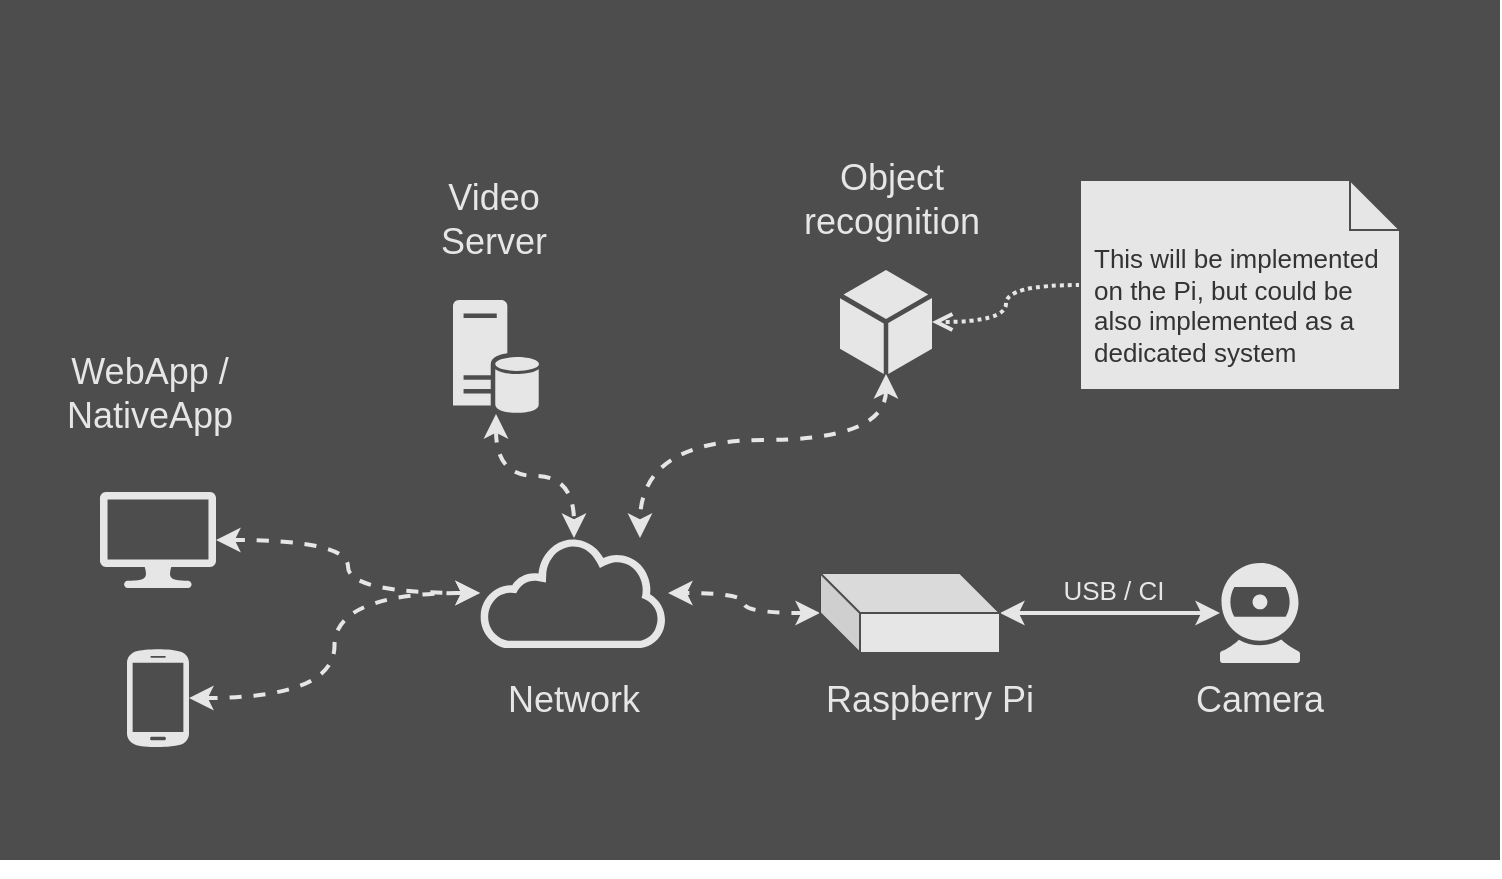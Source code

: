 <mxfile>
    <diagram id="pIp6SBJVEGqWL6IAG85h" name="Page-1">
        <mxGraphModel dx="999" dy="810" grid="1" gridSize="10" guides="1" tooltips="1" connect="1" arrows="1" fold="1" page="1" pageScale="1" pageWidth="1200" pageHeight="1920" math="0" shadow="0">
            <root>
                <mxCell id="0"/>
                <mxCell id="1" parent="0"/>
                <mxCell id="30" value="" style="rounded=0;whiteSpace=wrap;html=1;gradientColor=none;fontSize=13;strokeColor=none;fillColor=#4D4D4D;" parent="1" vertex="1">
                    <mxGeometry x="160" y="10" width="750" height="430" as="geometry"/>
                </mxCell>
                <mxCell id="21" style="edgeStyle=orthogonalEdgeStyle;curved=1;rounded=0;orthogonalLoop=1;jettySize=auto;html=1;startArrow=classic;startFill=1;strokeColor=#E6E6E6;strokeWidth=2;fontSize=18;dashed=1;" parent="1" source="3" target="19" edge="1">
                    <mxGeometry relative="1" as="geometry"/>
                </mxCell>
                <mxCell id="3" value="" style="pointerEvents=1;shadow=0;dashed=0;html=1;strokeColor=none;labelPosition=center;verticalLabelPosition=bottom;verticalAlign=top;outlineConnect=0;align=center;shape=mxgraph.office.devices.lcd_monitor;fillColor=#E6E6E6;" parent="1" vertex="1">
                    <mxGeometry x="210" y="256" width="58" height="48" as="geometry"/>
                </mxCell>
                <mxCell id="20" style="edgeStyle=orthogonalEdgeStyle;curved=1;rounded=0;orthogonalLoop=1;jettySize=auto;html=1;startArrow=classic;startFill=1;strokeColor=#E6E6E6;strokeWidth=2;fontSize=18;dashed=1;" parent="1" source="4" target="19" edge="1">
                    <mxGeometry relative="1" as="geometry"/>
                </mxCell>
                <mxCell id="4" value="" style="pointerEvents=1;shadow=0;dashed=0;html=1;strokeColor=none;labelPosition=center;verticalLabelPosition=bottom;verticalAlign=top;outlineConnect=0;align=center;shape=mxgraph.office.devices.cell_phone_android_standalone;fillColor=#E6E6E6;" parent="1" vertex="1">
                    <mxGeometry x="223.5" y="334" width="31" height="50" as="geometry"/>
                </mxCell>
                <mxCell id="5" value="" style="pointerEvents=1;shadow=0;dashed=0;html=1;strokeColor=none;labelPosition=center;verticalLabelPosition=bottom;verticalAlign=top;outlineConnect=0;align=center;shape=mxgraph.office.devices.webcam;fillColor=#E6E6E6;" parent="1" vertex="1">
                    <mxGeometry x="770" y="291.5" width="40" height="50" as="geometry"/>
                </mxCell>
                <mxCell id="18" style="edgeStyle=orthogonalEdgeStyle;curved=1;rounded=0;orthogonalLoop=1;jettySize=auto;html=1;startArrow=classic;startFill=1;strokeColor=#E6E6E6;strokeWidth=2;fontSize=18;" parent="1" source="6" target="5" edge="1">
                    <mxGeometry relative="1" as="geometry"/>
                </mxCell>
                <mxCell id="23" style="edgeStyle=orthogonalEdgeStyle;curved=1;rounded=0;orthogonalLoop=1;jettySize=auto;html=1;dashed=1;startArrow=classic;startFill=1;strokeColor=#E6E6E6;strokeWidth=2;fontSize=18;" parent="1" source="6" target="19" edge="1">
                    <mxGeometry relative="1" as="geometry"/>
                </mxCell>
                <mxCell id="6" value="" style="shape=cube;whiteSpace=wrap;html=1;boundedLbl=1;backgroundOutline=1;darkOpacity=0.05;darkOpacity2=0.1;fillColor=#E6E6E6;gradientColor=none;strokeColor=#4D4D4D;" parent="1" vertex="1">
                    <mxGeometry x="570" y="296.5" width="90" height="40" as="geometry"/>
                </mxCell>
                <mxCell id="22" style="edgeStyle=orthogonalEdgeStyle;curved=1;rounded=0;orthogonalLoop=1;jettySize=auto;html=1;dashed=1;startArrow=classic;startFill=1;strokeColor=#E6E6E6;strokeWidth=2;fontSize=18;" parent="1" source="7" target="19" edge="1">
                    <mxGeometry relative="1" as="geometry"/>
                </mxCell>
                <mxCell id="7" value="" style="shadow=0;dashed=0;html=1;strokeColor=none;labelPosition=center;verticalLabelPosition=bottom;verticalAlign=top;outlineConnect=0;align=center;shape=mxgraph.office.databases.database_server;fillColor=#E6E6E6;" parent="1" vertex="1">
                    <mxGeometry x="386.5" y="160" width="43" height="57" as="geometry"/>
                </mxCell>
                <mxCell id="8" value="Raspberry Pi" style="text;html=1;strokeColor=none;fillColor=none;align=center;verticalAlign=middle;whiteSpace=wrap;rounded=0;fontSize=18;fontColor=#E6E6E6;" parent="1" vertex="1">
                    <mxGeometry x="570" y="350" width="110" height="20" as="geometry"/>
                </mxCell>
                <mxCell id="9" value="Video&lt;br&gt;Server" style="text;html=1;strokeColor=none;fillColor=none;align=center;verticalAlign=middle;whiteSpace=wrap;rounded=0;fontSize=18;fontColor=#E6E6E6;" parent="1" vertex="1">
                    <mxGeometry x="386.5" y="110" width="40" height="20" as="geometry"/>
                </mxCell>
                <mxCell id="10" value="Camera" style="text;html=1;strokeColor=none;fillColor=none;align=center;verticalAlign=middle;whiteSpace=wrap;rounded=0;fontSize=18;fontColor=#E6E6E6;" parent="1" vertex="1">
                    <mxGeometry x="770" y="350" width="40" height="20" as="geometry"/>
                </mxCell>
                <mxCell id="16" value="WebApp / NativeApp" style="text;html=1;strokeColor=none;fillColor=none;align=center;verticalAlign=middle;whiteSpace=wrap;rounded=0;fontSize=18;fontColor=#E6E6E6;" parent="1" vertex="1">
                    <mxGeometry x="214.5" y="197" width="40" height="20" as="geometry"/>
                </mxCell>
                <mxCell id="19" value="" style="pointerEvents=1;shadow=0;dashed=0;html=1;strokeColor=none;labelPosition=center;verticalLabelPosition=bottom;outlineConnect=0;verticalAlign=top;align=center;shape=mxgraph.office.clouds.cloud;fontSize=18;fillColor=#E6E6E6;" parent="1" vertex="1">
                    <mxGeometry x="400" y="279" width="94" height="55" as="geometry"/>
                </mxCell>
                <mxCell id="25" style="edgeStyle=orthogonalEdgeStyle;rounded=0;orthogonalLoop=1;jettySize=auto;html=1;dashed=1;startArrow=classic;startFill=1;strokeColor=#E6E6E6;strokeWidth=2;fontSize=18;curved=1;" parent="1" source="24" target="19" edge="1">
                    <mxGeometry relative="1" as="geometry">
                        <Array as="points">
                            <mxPoint x="603" y="230"/>
                            <mxPoint x="480" y="230"/>
                        </Array>
                    </mxGeometry>
                </mxCell>
                <mxCell id="24" value="" style="pointerEvents=1;shadow=0;dashed=0;html=1;strokeColor=none;labelPosition=center;verticalLabelPosition=bottom;verticalAlign=top;outlineConnect=0;align=center;shape=mxgraph.office.concepts.node_generic;fontSize=18;fillColor=#E6E6E6;" parent="1" vertex="1">
                    <mxGeometry x="580" y="145" width="46" height="52" as="geometry"/>
                </mxCell>
                <mxCell id="26" value="Object&lt;br&gt;recognition" style="text;html=1;strokeColor=none;fillColor=none;align=center;verticalAlign=middle;whiteSpace=wrap;rounded=0;fontSize=18;fontColor=#E6E6E6;" parent="1" vertex="1">
                    <mxGeometry x="586" y="100" width="40" height="20" as="geometry"/>
                </mxCell>
                <mxCell id="29" style="edgeStyle=orthogonalEdgeStyle;curved=1;rounded=0;orthogonalLoop=1;jettySize=auto;html=1;dashed=1;startArrow=none;startFill=0;strokeColor=#E6E6E6;strokeWidth=2;fontSize=13;dashPattern=1 1;endArrow=open;endFill=0;" parent="1" source="27" target="24" edge="1">
                    <mxGeometry relative="1" as="geometry"/>
                </mxCell>
                <mxCell id="27" value="&lt;font color=&quot;#333333&quot; style=&quot;font-size: 13px;&quot;&gt;This will be implemented on the Pi, but could be also implemented as a dedicated system&lt;/font&gt;" style="shape=note2;boundedLbl=1;whiteSpace=wrap;html=1;size=25;verticalAlign=top;align=left;spacingLeft=5;gradientColor=none;fontSize=13;strokeColor=#4D4D4D;fillColor=#E6E6E6;" parent="1" vertex="1">
                    <mxGeometry x="700" y="100" width="160" height="105" as="geometry"/>
                </mxCell>
                <mxCell id="31" value="Network" style="text;html=1;strokeColor=none;fillColor=none;align=center;verticalAlign=middle;whiteSpace=wrap;rounded=0;fontSize=18;fontColor=#E6E6E6;" parent="1" vertex="1">
                    <mxGeometry x="428" y="350" width="38" height="20" as="geometry"/>
                </mxCell>
                <mxCell id="34" style="edgeStyle=orthogonalEdgeStyle;rounded=0;orthogonalLoop=1;jettySize=auto;html=1;exitX=0.5;exitY=1;exitDx=0;exitDy=0;" parent="1" source="30" target="30" edge="1">
                    <mxGeometry relative="1" as="geometry"/>
                </mxCell>
                <mxCell id="35" value="USB / CI" style="text;html=1;strokeColor=none;fillColor=none;align=center;verticalAlign=middle;whiteSpace=wrap;rounded=0;fontSize=13;fontColor=#E6E6E6;" parent="1" vertex="1">
                    <mxGeometry x="677" y="294.5" width="80" height="20" as="geometry"/>
                </mxCell>
            </root>
        </mxGraphModel>
    </diagram>
</mxfile>